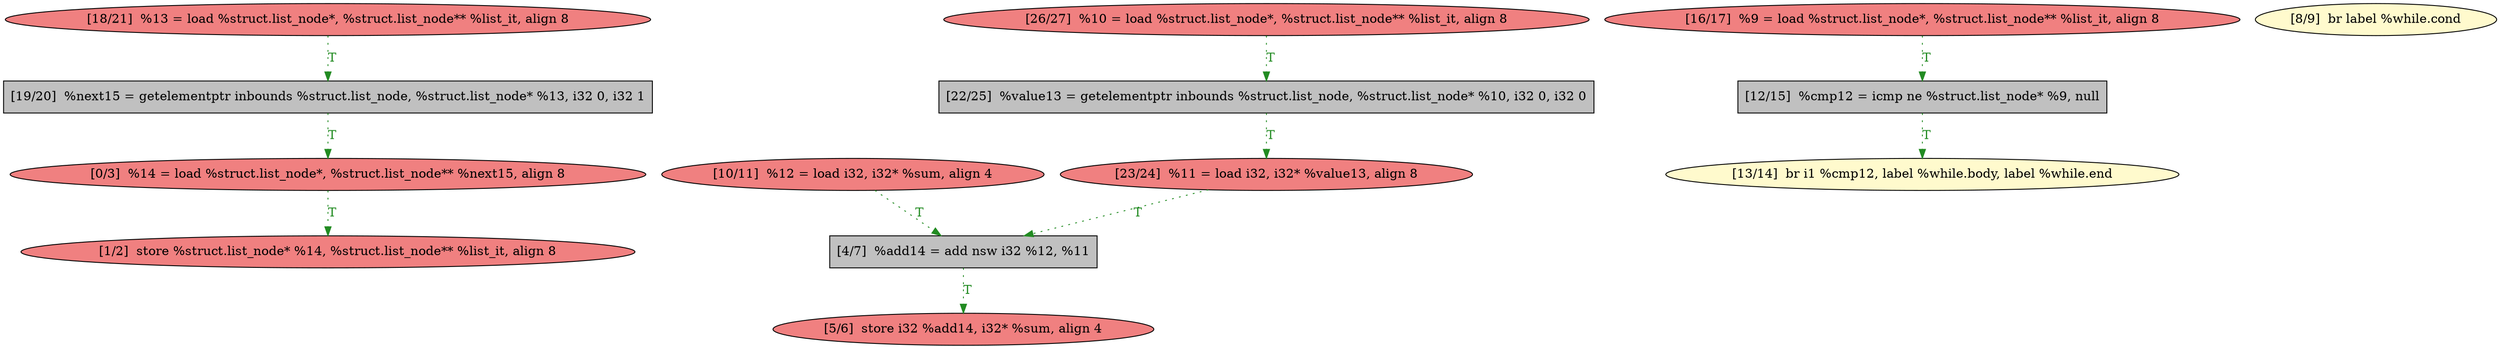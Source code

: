 
digraph G {


node668 [fillcolor=grey,label="[19/20]  %next15 = getelementptr inbounds %struct.list_node, %struct.list_node* %13, i32 0, i32 1",shape=rectangle,style=filled ]
node667 [fillcolor=lightcoral,label="[23/24]  %11 = load i32, i32* %value13, align 8",shape=ellipse,style=filled ]
node669 [fillcolor=lightcoral,label="[26/27]  %10 = load %struct.list_node*, %struct.list_node** %list_it, align 8",shape=ellipse,style=filled ]
node664 [fillcolor=lightcoral,label="[16/17]  %9 = load %struct.list_node*, %struct.list_node** %list_it, align 8",shape=ellipse,style=filled ]
node663 [fillcolor=lemonchiffon,label="[13/14]  br i1 %cmp12, label %while.body, label %while.end",shape=ellipse,style=filled ]
node662 [fillcolor=lightcoral,label="[1/2]  store %struct.list_node* %14, %struct.list_node** %list_it, align 8",shape=ellipse,style=filled ]
node657 [fillcolor=grey,label="[4/7]  %add14 = add nsw i32 %12, %11",shape=rectangle,style=filled ]
node665 [fillcolor=lightcoral,label="[18/21]  %13 = load %struct.list_node*, %struct.list_node** %list_it, align 8",shape=ellipse,style=filled ]
node656 [fillcolor=lightcoral,label="[0/3]  %14 = load %struct.list_node*, %struct.list_node** %next15, align 8",shape=ellipse,style=filled ]
node661 [fillcolor=grey,label="[12/15]  %cmp12 = icmp ne %struct.list_node* %9, null",shape=rectangle,style=filled ]
node666 [fillcolor=grey,label="[22/25]  %value13 = getelementptr inbounds %struct.list_node, %struct.list_node* %10, i32 0, i32 0",shape=rectangle,style=filled ]
node658 [fillcolor=lemonchiffon,label="[8/9]  br label %while.cond",shape=ellipse,style=filled ]
node659 [fillcolor=lightcoral,label="[10/11]  %12 = load i32, i32* %sum, align 4",shape=ellipse,style=filled ]
node660 [fillcolor=lightcoral,label="[5/6]  store i32 %add14, i32* %sum, align 4",shape=ellipse,style=filled ]

node661->node663 [style=dotted,color=forestgreen,label="T",fontcolor=forestgreen ]
node664->node661 [style=dotted,color=forestgreen,label="T",fontcolor=forestgreen ]
node659->node657 [style=dotted,color=forestgreen,label="T",fontcolor=forestgreen ]
node656->node662 [style=dotted,color=forestgreen,label="T",fontcolor=forestgreen ]
node668->node656 [style=dotted,color=forestgreen,label="T",fontcolor=forestgreen ]
node667->node657 [style=dotted,color=forestgreen,label="T",fontcolor=forestgreen ]
node669->node666 [style=dotted,color=forestgreen,label="T",fontcolor=forestgreen ]
node666->node667 [style=dotted,color=forestgreen,label="T",fontcolor=forestgreen ]
node657->node660 [style=dotted,color=forestgreen,label="T",fontcolor=forestgreen ]
node665->node668 [style=dotted,color=forestgreen,label="T",fontcolor=forestgreen ]


}
